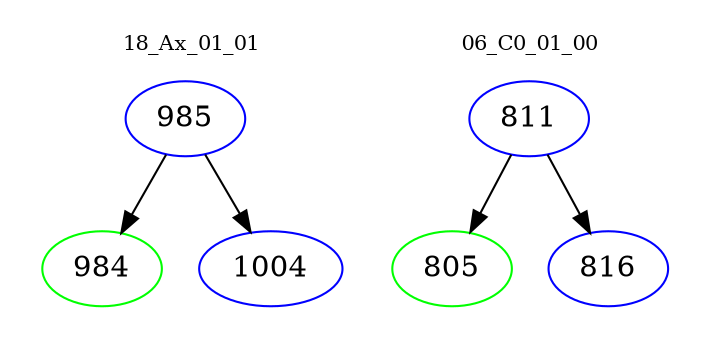 digraph{
subgraph cluster_0 {
color = white
label = "18_Ax_01_01";
fontsize=10;
T0_985 [label="985", color="blue"]
T0_985 -> T0_984 [color="black"]
T0_984 [label="984", color="green"]
T0_985 -> T0_1004 [color="black"]
T0_1004 [label="1004", color="blue"]
}
subgraph cluster_1 {
color = white
label = "06_C0_01_00";
fontsize=10;
T1_811 [label="811", color="blue"]
T1_811 -> T1_805 [color="black"]
T1_805 [label="805", color="green"]
T1_811 -> T1_816 [color="black"]
T1_816 [label="816", color="blue"]
}
}
